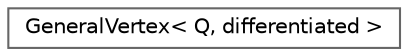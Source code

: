 digraph "Graphical Class Hierarchy"
{
 // INTERACTIVE_SVG=YES
 // LATEX_PDF_SIZE
  bgcolor="transparent";
  edge [fontname=Helvetica,fontsize=10,labelfontname=Helvetica,labelfontsize=10];
  node [fontname=Helvetica,fontsize=10,shape=box,height=0.2,width=0.4];
  rankdir="LR";
  Node0 [id="Node000000",label="GeneralVertex\< Q, differentiated \>",height=0.2,width=0.4,color="grey40", fillcolor="white", style="filled",URL="$d2/d4a/classGeneralVertex.html",tooltip=" "];
}
